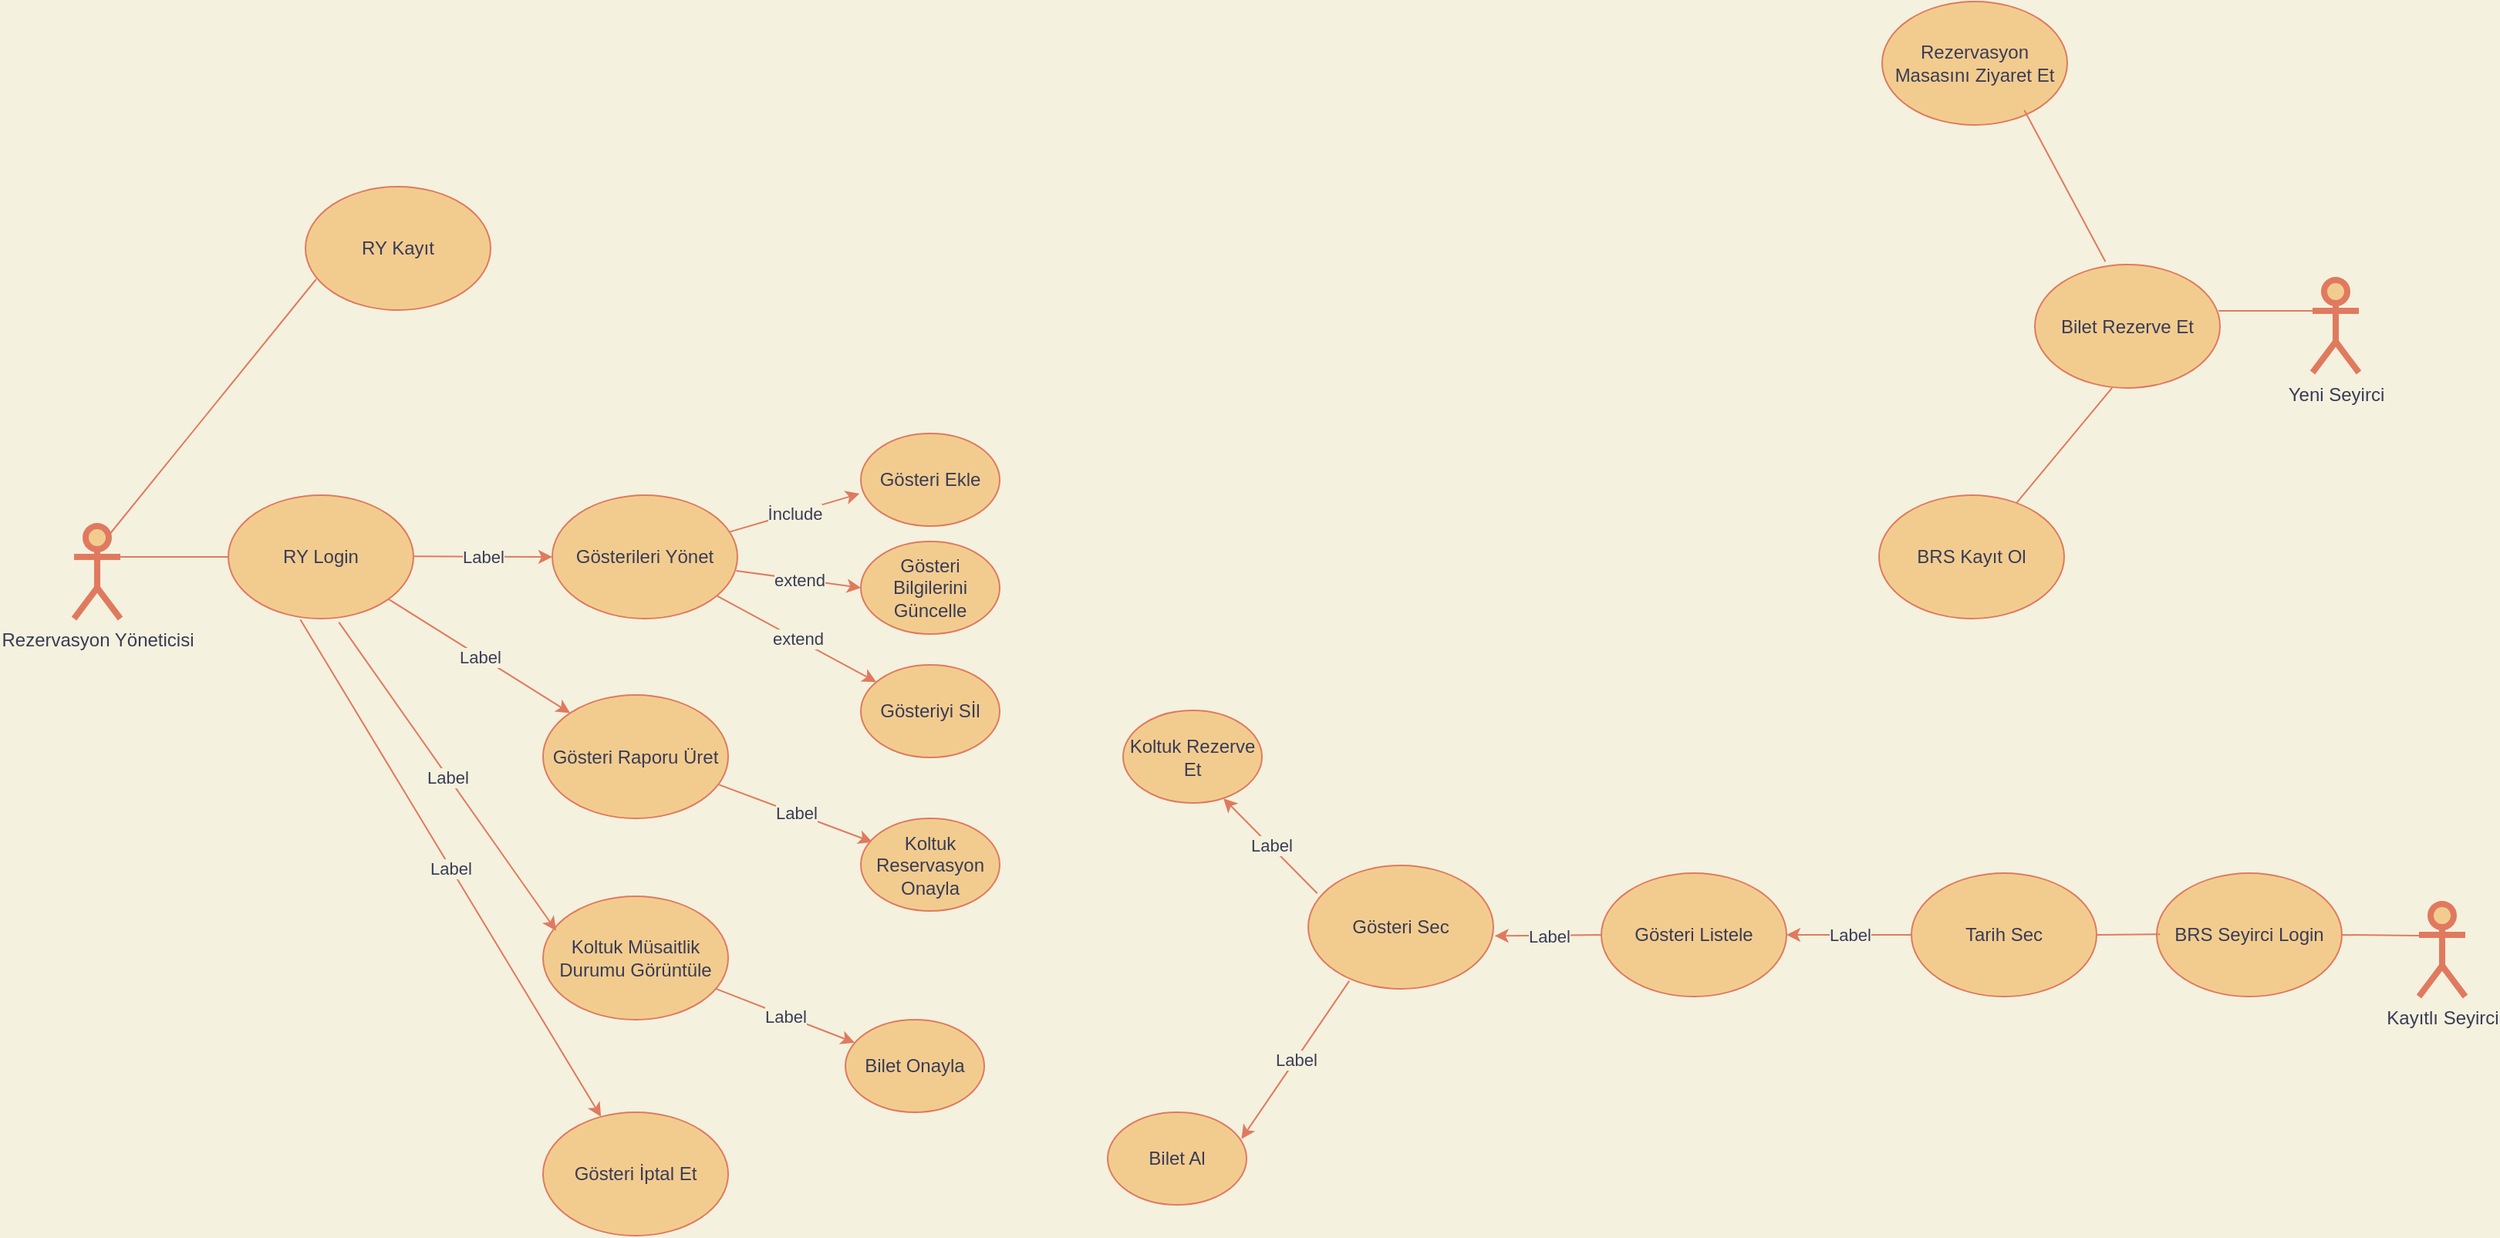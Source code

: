 <mxfile version="13.10.9" type="github">
  <diagram id="5KP6Ix1Ujum4DQlMS5nm" name="Page-1">
    <mxGraphModel dx="1422" dy="763" grid="1" gridSize="10" guides="1" tooltips="1" connect="1" arrows="1" fold="1" page="1" pageScale="1" pageWidth="827" pageHeight="1169" background="#F4F1DE" math="0" shadow="0">
      <root>
        <mxCell id="0" />
        <mxCell id="1" parent="0" />
        <mxCell id="PZJnfvKLTV9S15hEJAEC-1" value="&lt;div&gt;Rezervasyon Yöneticisi&lt;/div&gt;&lt;div&gt;&lt;br&gt;&lt;/div&gt;" style="shape=umlActor;verticalLabelPosition=bottom;verticalAlign=top;html=1;outlineConnect=0;strokeWidth=4;fillColor=#F2CC8F;strokeColor=#E07A5F;fontColor=#393C56;" parent="1" vertex="1">
          <mxGeometry x="50" y="380" width="30" height="60" as="geometry" />
        </mxCell>
        <mxCell id="PZJnfvKLTV9S15hEJAEC-5" value="RY Kayıt" style="ellipse;whiteSpace=wrap;html=1;fillColor=#F2CC8F;strokeColor=#E07A5F;fontColor=#393C56;" parent="1" vertex="1">
          <mxGeometry x="200" y="160" width="120" height="80" as="geometry" />
        </mxCell>
        <mxCell id="PZJnfvKLTV9S15hEJAEC-6" value="RY Login" style="ellipse;whiteSpace=wrap;html=1;fillColor=#F2CC8F;strokeColor=#E07A5F;fontColor=#393C56;" parent="1" vertex="1">
          <mxGeometry x="150" y="360" width="120" height="80" as="geometry" />
        </mxCell>
        <mxCell id="PZJnfvKLTV9S15hEJAEC-7" value="" style="endArrow=none;html=1;entryX=0.058;entryY=0.75;entryDx=0;entryDy=0;entryPerimeter=0;exitX=0.75;exitY=0.1;exitDx=0;exitDy=0;exitPerimeter=0;labelBackgroundColor=#F4F1DE;strokeColor=#E07A5F;fontColor=#393C56;" parent="1" source="PZJnfvKLTV9S15hEJAEC-1" target="PZJnfvKLTV9S15hEJAEC-5" edge="1">
          <mxGeometry width="50" height="50" relative="1" as="geometry">
            <mxPoint x="90" y="380" as="sourcePoint" />
            <mxPoint x="140" y="330" as="targetPoint" />
          </mxGeometry>
        </mxCell>
        <mxCell id="PZJnfvKLTV9S15hEJAEC-10" value="Gösterileri Yönet" style="ellipse;whiteSpace=wrap;html=1;fillColor=#F2CC8F;strokeColor=#E07A5F;fontColor=#393C56;" parent="1" vertex="1">
          <mxGeometry x="360" y="360" width="120" height="80" as="geometry" />
        </mxCell>
        <mxCell id="PZJnfvKLTV9S15hEJAEC-12" value="Gösteri Ekle" style="ellipse;whiteSpace=wrap;html=1;fillColor=#F2CC8F;strokeColor=#E07A5F;fontColor=#393C56;" parent="1" vertex="1">
          <mxGeometry x="560" y="320" width="90" height="60" as="geometry" />
        </mxCell>
        <mxCell id="PZJnfvKLTV9S15hEJAEC-13" value="Gösteri Bilgilerini Güncelle" style="ellipse;whiteSpace=wrap;html=1;fillColor=#F2CC8F;strokeColor=#E07A5F;fontColor=#393C56;" parent="1" vertex="1">
          <mxGeometry x="560" y="390" width="90" height="60" as="geometry" />
        </mxCell>
        <mxCell id="PZJnfvKLTV9S15hEJAEC-14" value="Gösteriyi Sİl" style="ellipse;whiteSpace=wrap;html=1;fillColor=#F2CC8F;strokeColor=#E07A5F;fontColor=#393C56;" parent="1" vertex="1">
          <mxGeometry x="560" y="470" width="90" height="60" as="geometry" />
        </mxCell>
        <mxCell id="PZJnfvKLTV9S15hEJAEC-19" value="Gösteri Raporu Üret" style="ellipse;whiteSpace=wrap;html=1;fillColor=#F2CC8F;strokeColor=#E07A5F;fontColor=#393C56;" parent="1" vertex="1">
          <mxGeometry x="354" y="489.5" width="120" height="80" as="geometry" />
        </mxCell>
        <mxCell id="VGsMBg79oWYqIB5AP5ty-1" value="Koltuk Müsaitlik Durumu Görüntüle" style="ellipse;whiteSpace=wrap;html=1;fillColor=#F2CC8F;strokeColor=#E07A5F;fontColor=#393C56;" parent="1" vertex="1">
          <mxGeometry x="354" y="620" width="120" height="80" as="geometry" />
        </mxCell>
        <mxCell id="VGsMBg79oWYqIB5AP5ty-5" value="Bilet Onayla" style="ellipse;whiteSpace=wrap;html=1;fillColor=#F2CC8F;strokeColor=#E07A5F;fontColor=#393C56;" parent="1" vertex="1">
          <mxGeometry x="550" y="700" width="90" height="60" as="geometry" />
        </mxCell>
        <mxCell id="VGsMBg79oWYqIB5AP5ty-14" value="" style="endArrow=classic;html=1;labelBackgroundColor=#F4F1DE;strokeColor=#E07A5F;fontColor=#393C56;" parent="1" source="PZJnfvKLTV9S15hEJAEC-10" target="PZJnfvKLTV9S15hEJAEC-14" edge="1">
          <mxGeometry relative="1" as="geometry">
            <mxPoint x="310" y="510" as="sourcePoint" />
            <mxPoint x="410" y="510" as="targetPoint" />
          </mxGeometry>
        </mxCell>
        <mxCell id="VGsMBg79oWYqIB5AP5ty-15" value="extend" style="edgeLabel;resizable=0;html=1;align=center;verticalAlign=middle;labelBackgroundColor=#F4F1DE;fontColor=#393C56;" parent="VGsMBg79oWYqIB5AP5ty-14" connectable="0" vertex="1">
          <mxGeometry relative="1" as="geometry" />
        </mxCell>
        <mxCell id="VGsMBg79oWYqIB5AP5ty-16" value="" style="endArrow=classic;html=1;entryX=0;entryY=0.5;entryDx=0;entryDy=0;exitX=0.993;exitY=0.612;exitDx=0;exitDy=0;exitPerimeter=0;labelBackgroundColor=#F4F1DE;strokeColor=#E07A5F;fontColor=#393C56;" parent="1" source="PZJnfvKLTV9S15hEJAEC-10" target="PZJnfvKLTV9S15hEJAEC-13" edge="1">
          <mxGeometry relative="1" as="geometry">
            <mxPoint x="310" y="420" as="sourcePoint" />
            <mxPoint x="410" y="420" as="targetPoint" />
          </mxGeometry>
        </mxCell>
        <mxCell id="VGsMBg79oWYqIB5AP5ty-17" value="extend" style="edgeLabel;resizable=0;html=1;align=center;verticalAlign=middle;labelBackgroundColor=#F4F1DE;fontColor=#393C56;" parent="VGsMBg79oWYqIB5AP5ty-16" connectable="0" vertex="1">
          <mxGeometry relative="1" as="geometry" />
        </mxCell>
        <mxCell id="VGsMBg79oWYqIB5AP5ty-18" value="" style="endArrow=classic;html=1;entryX=-0.009;entryY=0.65;entryDx=0;entryDy=0;entryPerimeter=0;labelBackgroundColor=#F4F1DE;strokeColor=#E07A5F;fontColor=#393C56;" parent="1" source="PZJnfvKLTV9S15hEJAEC-10" target="PZJnfvKLTV9S15hEJAEC-12" edge="1">
          <mxGeometry relative="1" as="geometry">
            <mxPoint x="320" y="370" as="sourcePoint" />
            <mxPoint x="420" y="370" as="targetPoint" />
          </mxGeometry>
        </mxCell>
        <mxCell id="VGsMBg79oWYqIB5AP5ty-19" value="İnclude" style="edgeLabel;resizable=0;html=1;align=center;verticalAlign=middle;labelBackgroundColor=#F4F1DE;fontColor=#393C56;" parent="VGsMBg79oWYqIB5AP5ty-18" connectable="0" vertex="1">
          <mxGeometry relative="1" as="geometry" />
        </mxCell>
        <mxCell id="VGsMBg79oWYqIB5AP5ty-22" value="" style="endArrow=classic;html=1;labelBackgroundColor=#F4F1DE;strokeColor=#E07A5F;fontColor=#393C56;" parent="1" source="VGsMBg79oWYqIB5AP5ty-1" target="VGsMBg79oWYqIB5AP5ty-5" edge="1">
          <mxGeometry relative="1" as="geometry">
            <mxPoint x="484" y="670" as="sourcePoint" />
            <mxPoint x="584" y="670" as="targetPoint" />
          </mxGeometry>
        </mxCell>
        <mxCell id="VGsMBg79oWYqIB5AP5ty-23" value="Label" style="edgeLabel;resizable=0;html=1;align=center;verticalAlign=middle;labelBackgroundColor=#F4F1DE;fontColor=#393C56;" parent="VGsMBg79oWYqIB5AP5ty-22" connectable="0" vertex="1">
          <mxGeometry relative="1" as="geometry" />
        </mxCell>
        <mxCell id="VGsMBg79oWYqIB5AP5ty-24" value="Gösteri İptal Et" style="ellipse;whiteSpace=wrap;html=1;fillColor=#F2CC8F;strokeColor=#E07A5F;fontColor=#393C56;" parent="1" vertex="1">
          <mxGeometry x="354" y="760" width="120" height="80" as="geometry" />
        </mxCell>
        <mxCell id="VGsMBg79oWYqIB5AP5ty-29" value="Yeni Seyirci" style="shape=umlActor;verticalLabelPosition=bottom;verticalAlign=top;html=1;outlineConnect=0;strokeWidth=4;fillColor=#F2CC8F;strokeColor=#E07A5F;fontColor=#393C56;" parent="1" vertex="1">
          <mxGeometry x="1501" y="220.5" width="30" height="60" as="geometry" />
        </mxCell>
        <mxCell id="VGsMBg79oWYqIB5AP5ty-31" value="" style="endArrow=none;html=1;exitX=1;exitY=0.333;exitDx=0;exitDy=0;exitPerimeter=0;entryX=0;entryY=0.5;entryDx=0;entryDy=0;labelBackgroundColor=#F4F1DE;strokeColor=#E07A5F;fontColor=#393C56;" parent="1" source="PZJnfvKLTV9S15hEJAEC-1" target="PZJnfvKLTV9S15hEJAEC-6" edge="1">
          <mxGeometry width="50" height="50" relative="1" as="geometry">
            <mxPoint x="100" y="445" as="sourcePoint" />
            <mxPoint x="150" y="395" as="targetPoint" />
          </mxGeometry>
        </mxCell>
        <mxCell id="VGsMBg79oWYqIB5AP5ty-33" value="" style="endArrow=classic;html=1;entryX=0.083;entryY=0.256;entryDx=0;entryDy=0;entryPerimeter=0;exitX=0.951;exitY=0.727;exitDx=0;exitDy=0;exitPerimeter=0;labelBackgroundColor=#F4F1DE;strokeColor=#E07A5F;fontColor=#393C56;" parent="1" source="PZJnfvKLTV9S15hEJAEC-19" target="VGsMBg79oWYqIB5AP5ty-35" edge="1">
          <mxGeometry relative="1" as="geometry">
            <mxPoint x="320" y="560" as="sourcePoint" />
            <mxPoint x="420" y="560" as="targetPoint" />
          </mxGeometry>
        </mxCell>
        <mxCell id="VGsMBg79oWYqIB5AP5ty-34" value="Label" style="edgeLabel;resizable=0;html=1;align=center;verticalAlign=middle;labelBackgroundColor=#F4F1DE;fontColor=#393C56;" parent="VGsMBg79oWYqIB5AP5ty-33" connectable="0" vertex="1">
          <mxGeometry relative="1" as="geometry" />
        </mxCell>
        <mxCell id="VGsMBg79oWYqIB5AP5ty-35" value="Koltuk Reservasyon Onayla" style="ellipse;whiteSpace=wrap;html=1;fillColor=#F2CC8F;strokeColor=#E07A5F;fontColor=#393C56;" parent="1" vertex="1">
          <mxGeometry x="560" y="569.5" width="90" height="60" as="geometry" />
        </mxCell>
        <mxCell id="VGsMBg79oWYqIB5AP5ty-36" value="" style="endArrow=classic;html=1;entryX=0;entryY=0.5;entryDx=0;entryDy=0;labelBackgroundColor=#F4F1DE;strokeColor=#E07A5F;fontColor=#393C56;" parent="1" target="PZJnfvKLTV9S15hEJAEC-10" edge="1">
          <mxGeometry relative="1" as="geometry">
            <mxPoint x="270" y="399.58" as="sourcePoint" />
            <mxPoint x="340" y="400" as="targetPoint" />
          </mxGeometry>
        </mxCell>
        <mxCell id="VGsMBg79oWYqIB5AP5ty-37" value="Label" style="edgeLabel;resizable=0;html=1;align=center;verticalAlign=middle;labelBackgroundColor=#F4F1DE;fontColor=#393C56;" parent="VGsMBg79oWYqIB5AP5ty-36" connectable="0" vertex="1">
          <mxGeometry relative="1" as="geometry" />
        </mxCell>
        <mxCell id="VGsMBg79oWYqIB5AP5ty-39" value="" style="endArrow=classic;html=1;entryX=0;entryY=0;entryDx=0;entryDy=0;labelBackgroundColor=#F4F1DE;strokeColor=#E07A5F;fontColor=#393C56;" parent="1" source="PZJnfvKLTV9S15hEJAEC-6" target="PZJnfvKLTV9S15hEJAEC-19" edge="1">
          <mxGeometry relative="1" as="geometry">
            <mxPoint x="310" y="510" as="sourcePoint" />
            <mxPoint x="410" y="510" as="targetPoint" />
          </mxGeometry>
        </mxCell>
        <mxCell id="VGsMBg79oWYqIB5AP5ty-40" value="Label" style="edgeLabel;resizable=0;html=1;align=center;verticalAlign=middle;labelBackgroundColor=#F4F1DE;fontColor=#393C56;" parent="VGsMBg79oWYqIB5AP5ty-39" connectable="0" vertex="1">
          <mxGeometry relative="1" as="geometry" />
        </mxCell>
        <mxCell id="VGsMBg79oWYqIB5AP5ty-41" value="" style="endArrow=classic;html=1;exitX=0.597;exitY=1.029;exitDx=0;exitDy=0;exitPerimeter=0;entryX=0.071;entryY=0.279;entryDx=0;entryDy=0;entryPerimeter=0;labelBackgroundColor=#F4F1DE;strokeColor=#E07A5F;fontColor=#393C56;" parent="1" source="PZJnfvKLTV9S15hEJAEC-6" target="VGsMBg79oWYqIB5AP5ty-1" edge="1">
          <mxGeometry relative="1" as="geometry">
            <mxPoint x="310" y="510" as="sourcePoint" />
            <mxPoint x="410" y="510" as="targetPoint" />
          </mxGeometry>
        </mxCell>
        <mxCell id="VGsMBg79oWYqIB5AP5ty-42" value="Label" style="edgeLabel;resizable=0;html=1;align=center;verticalAlign=middle;labelBackgroundColor=#F4F1DE;fontColor=#393C56;" parent="VGsMBg79oWYqIB5AP5ty-41" connectable="0" vertex="1">
          <mxGeometry relative="1" as="geometry" />
        </mxCell>
        <mxCell id="VGsMBg79oWYqIB5AP5ty-43" value="" style="endArrow=classic;html=1;exitX=0.389;exitY=1.008;exitDx=0;exitDy=0;exitPerimeter=0;labelBackgroundColor=#F4F1DE;strokeColor=#E07A5F;fontColor=#393C56;" parent="1" source="PZJnfvKLTV9S15hEJAEC-6" target="VGsMBg79oWYqIB5AP5ty-24" edge="1">
          <mxGeometry relative="1" as="geometry">
            <mxPoint x="150" y="584" as="sourcePoint" />
            <mxPoint x="250" y="584" as="targetPoint" />
          </mxGeometry>
        </mxCell>
        <mxCell id="VGsMBg79oWYqIB5AP5ty-44" value="Label" style="edgeLabel;resizable=0;html=1;align=center;verticalAlign=middle;labelBackgroundColor=#F4F1DE;fontColor=#393C56;" parent="VGsMBg79oWYqIB5AP5ty-43" connectable="0" vertex="1">
          <mxGeometry relative="1" as="geometry" />
        </mxCell>
        <mxCell id="VGsMBg79oWYqIB5AP5ty-47" value="Bilet Rezerve Et" style="ellipse;whiteSpace=wrap;html=1;fillColor=#F2CC8F;strokeColor=#E07A5F;fontColor=#393C56;" parent="1" vertex="1">
          <mxGeometry x="1321" y="210.5" width="120" height="80" as="geometry" />
        </mxCell>
        <mxCell id="VGsMBg79oWYqIB5AP5ty-48" value="" style="endArrow=none;html=1;exitX=0.992;exitY=0.375;exitDx=0;exitDy=0;exitPerimeter=0;labelBackgroundColor=#F4F1DE;strokeColor=#E07A5F;fontColor=#393C56;" parent="1" source="VGsMBg79oWYqIB5AP5ty-47" edge="1">
          <mxGeometry width="50" height="50" relative="1" as="geometry">
            <mxPoint x="1451" y="290.5" as="sourcePoint" />
            <mxPoint x="1501" y="240.5" as="targetPoint" />
          </mxGeometry>
        </mxCell>
        <mxCell id="VGsMBg79oWYqIB5AP5ty-49" value="Rezervasyon Masasını Ziyaret Et" style="ellipse;whiteSpace=wrap;html=1;fillColor=#F2CC8F;strokeColor=#E07A5F;fontColor=#393C56;" parent="1" vertex="1">
          <mxGeometry x="1222" y="40" width="120" height="80" as="geometry" />
        </mxCell>
        <mxCell id="VGsMBg79oWYqIB5AP5ty-50" value="BRS Kayıt Ol" style="ellipse;whiteSpace=wrap;html=1;fillColor=#F2CC8F;strokeColor=#E07A5F;fontColor=#393C56;" parent="1" vertex="1">
          <mxGeometry x="1220" y="360" width="120" height="80" as="geometry" />
        </mxCell>
        <mxCell id="VGsMBg79oWYqIB5AP5ty-51" value="" style="endArrow=none;html=1;entryX=0.381;entryY=-0.023;entryDx=0;entryDy=0;entryPerimeter=0;exitX=0.943;exitY=0.748;exitDx=0;exitDy=0;exitPerimeter=0;labelBackgroundColor=#F4F1DE;strokeColor=#E07A5F;fontColor=#393C56;" parent="1" target="VGsMBg79oWYqIB5AP5ty-47" edge="1">
          <mxGeometry width="50" height="50" relative="1" as="geometry">
            <mxPoint x="1314.16" y="110.34" as="sourcePoint" />
            <mxPoint x="1371" y="50.5" as="targetPoint" />
          </mxGeometry>
        </mxCell>
        <mxCell id="VGsMBg79oWYqIB5AP5ty-52" value="" style="endArrow=none;html=1;labelBackgroundColor=#F4F1DE;strokeColor=#E07A5F;fontColor=#393C56;" parent="1" source="VGsMBg79oWYqIB5AP5ty-50" edge="1">
          <mxGeometry width="50" height="50" relative="1" as="geometry">
            <mxPoint x="1321" y="340.5" as="sourcePoint" />
            <mxPoint x="1371" y="290.5" as="targetPoint" />
          </mxGeometry>
        </mxCell>
        <mxCell id="VGsMBg79oWYqIB5AP5ty-53" value="Kayıtlı Seyirci" style="shape=umlActor;verticalLabelPosition=bottom;verticalAlign=top;html=1;outlineConnect=0;strokeWidth=4;fillColor=#F2CC8F;strokeColor=#E07A5F;fontColor=#393C56;" parent="1" vertex="1">
          <mxGeometry x="1570" y="625" width="30" height="60" as="geometry" />
        </mxCell>
        <mxCell id="VGsMBg79oWYqIB5AP5ty-58" value="BRS Seyirci Login" style="ellipse;whiteSpace=wrap;html=1;fillColor=#F2CC8F;strokeColor=#E07A5F;fontColor=#393C56;" parent="1" vertex="1">
          <mxGeometry x="1400" y="605" width="120" height="80" as="geometry" />
        </mxCell>
        <mxCell id="VGsMBg79oWYqIB5AP5ty-59" value="" style="endArrow=none;html=1;exitX=1;exitY=0.5;exitDx=0;exitDy=0;labelBackgroundColor=#F4F1DE;strokeColor=#E07A5F;fontColor=#393C56;" parent="1" edge="1">
          <mxGeometry width="50" height="50" relative="1" as="geometry">
            <mxPoint x="1520" y="645" as="sourcePoint" />
            <mxPoint x="1570" y="645.5" as="targetPoint" />
          </mxGeometry>
        </mxCell>
        <mxCell id="VGsMBg79oWYqIB5AP5ty-61" value="Gösteri Sec" style="ellipse;whiteSpace=wrap;html=1;fillColor=#F2CC8F;strokeColor=#E07A5F;fontColor=#393C56;" parent="1" vertex="1">
          <mxGeometry x="850" y="600" width="120" height="80" as="geometry" />
        </mxCell>
        <mxCell id="VGsMBg79oWYqIB5AP5ty-62" value="Koltuk Rezerve Et" style="ellipse;whiteSpace=wrap;html=1;fillColor=#F2CC8F;strokeColor=#E07A5F;fontColor=#393C56;" parent="1" vertex="1">
          <mxGeometry x="730" y="499.5" width="90" height="60" as="geometry" />
        </mxCell>
        <mxCell id="VGsMBg79oWYqIB5AP5ty-63" value="Bilet Al" style="ellipse;whiteSpace=wrap;html=1;fillColor=#F2CC8F;strokeColor=#E07A5F;fontColor=#393C56;" parent="1" vertex="1">
          <mxGeometry x="720" y="760" width="90" height="60" as="geometry" />
        </mxCell>
        <mxCell id="VGsMBg79oWYqIB5AP5ty-66" value="Tarih Sec" style="ellipse;whiteSpace=wrap;html=1;fillColor=#F2CC8F;strokeColor=#E07A5F;fontColor=#393C56;" parent="1" vertex="1">
          <mxGeometry x="1241" y="605" width="120" height="80" as="geometry" />
        </mxCell>
        <mxCell id="VGsMBg79oWYqIB5AP5ty-67" value="Gösteri Listele" style="ellipse;whiteSpace=wrap;html=1;fillColor=#F2CC8F;strokeColor=#E07A5F;fontColor=#393C56;" parent="1" vertex="1">
          <mxGeometry x="1040" y="605" width="120" height="80" as="geometry" />
        </mxCell>
        <mxCell id="VGsMBg79oWYqIB5AP5ty-68" value="" style="endArrow=none;html=1;exitX=1;exitY=0.5;exitDx=0;exitDy=0;labelBackgroundColor=#F4F1DE;strokeColor=#E07A5F;fontColor=#393C56;" parent="1" source="VGsMBg79oWYqIB5AP5ty-66" edge="1">
          <mxGeometry width="50" height="50" relative="1" as="geometry">
            <mxPoint x="1352" y="644.58" as="sourcePoint" />
            <mxPoint x="1402" y="644.58" as="targetPoint" />
          </mxGeometry>
        </mxCell>
        <mxCell id="VGsMBg79oWYqIB5AP5ty-69" value="" style="endArrow=classic;html=1;exitX=0;exitY=0.5;exitDx=0;exitDy=0;entryX=1;entryY=0.5;entryDx=0;entryDy=0;labelBackgroundColor=#F4F1DE;strokeColor=#E07A5F;fontColor=#393C56;" parent="1" source="VGsMBg79oWYqIB5AP5ty-66" target="VGsMBg79oWYqIB5AP5ty-67" edge="1">
          <mxGeometry relative="1" as="geometry">
            <mxPoint x="1040" y="550" as="sourcePoint" />
            <mxPoint x="1140" y="550" as="targetPoint" />
          </mxGeometry>
        </mxCell>
        <mxCell id="VGsMBg79oWYqIB5AP5ty-70" value="Label" style="edgeLabel;resizable=0;html=1;align=center;verticalAlign=middle;labelBackgroundColor=#F4F1DE;fontColor=#393C56;" parent="VGsMBg79oWYqIB5AP5ty-69" connectable="0" vertex="1">
          <mxGeometry relative="1" as="geometry" />
        </mxCell>
        <mxCell id="VGsMBg79oWYqIB5AP5ty-71" value="" style="endArrow=classic;html=1;exitX=0;exitY=0.5;exitDx=0;exitDy=0;entryX=1.007;entryY=0.571;entryDx=0;entryDy=0;entryPerimeter=0;labelBackgroundColor=#F4F1DE;strokeColor=#E07A5F;fontColor=#393C56;" parent="1" source="VGsMBg79oWYqIB5AP5ty-67" target="VGsMBg79oWYqIB5AP5ty-61" edge="1">
          <mxGeometry relative="1" as="geometry">
            <mxPoint x="1040" y="550" as="sourcePoint" />
            <mxPoint x="1140" y="550" as="targetPoint" />
          </mxGeometry>
        </mxCell>
        <mxCell id="VGsMBg79oWYqIB5AP5ty-72" value="Label" style="edgeLabel;resizable=0;html=1;align=center;verticalAlign=middle;labelBackgroundColor=#F4F1DE;fontColor=#393C56;" parent="VGsMBg79oWYqIB5AP5ty-71" connectable="0" vertex="1">
          <mxGeometry relative="1" as="geometry" />
        </mxCell>
        <mxCell id="VGsMBg79oWYqIB5AP5ty-73" value="" style="endArrow=classic;html=1;exitX=0.049;exitY=0.227;exitDx=0;exitDy=0;exitPerimeter=0;entryX=0.722;entryY=0.95;entryDx=0;entryDy=0;entryPerimeter=0;labelBackgroundColor=#F4F1DE;strokeColor=#E07A5F;fontColor=#393C56;" parent="1" source="VGsMBg79oWYqIB5AP5ty-61" target="VGsMBg79oWYqIB5AP5ty-62" edge="1">
          <mxGeometry relative="1" as="geometry">
            <mxPoint x="820" y="580" as="sourcePoint" />
            <mxPoint x="920" y="580" as="targetPoint" />
          </mxGeometry>
        </mxCell>
        <mxCell id="VGsMBg79oWYqIB5AP5ty-74" value="Label" style="edgeLabel;resizable=0;html=1;align=center;verticalAlign=middle;labelBackgroundColor=#F4F1DE;fontColor=#393C56;" parent="VGsMBg79oWYqIB5AP5ty-73" connectable="0" vertex="1">
          <mxGeometry relative="1" as="geometry" />
        </mxCell>
        <mxCell id="VGsMBg79oWYqIB5AP5ty-75" value="" style="endArrow=classic;html=1;exitX=0.222;exitY=0.935;exitDx=0;exitDy=0;exitPerimeter=0;entryX=0.963;entryY=0.289;entryDx=0;entryDy=0;entryPerimeter=0;labelBackgroundColor=#F4F1DE;strokeColor=#E07A5F;fontColor=#393C56;" parent="1" source="VGsMBg79oWYqIB5AP5ty-61" target="VGsMBg79oWYqIB5AP5ty-63" edge="1">
          <mxGeometry relative="1" as="geometry">
            <mxPoint x="820" y="580" as="sourcePoint" />
            <mxPoint x="920" y="580" as="targetPoint" />
          </mxGeometry>
        </mxCell>
        <mxCell id="VGsMBg79oWYqIB5AP5ty-76" value="Label" style="edgeLabel;resizable=0;html=1;align=center;verticalAlign=middle;labelBackgroundColor=#F4F1DE;fontColor=#393C56;" parent="VGsMBg79oWYqIB5AP5ty-75" connectable="0" vertex="1">
          <mxGeometry relative="1" as="geometry" />
        </mxCell>
      </root>
    </mxGraphModel>
  </diagram>
</mxfile>
